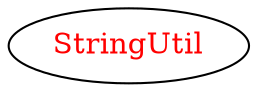 digraph dependencyGraph {
 concentrate=true;
 ranksep="2.0";
 rankdir="LR"; 
 splines="ortho";
"StringUtil" [fontcolor="red"];
}
